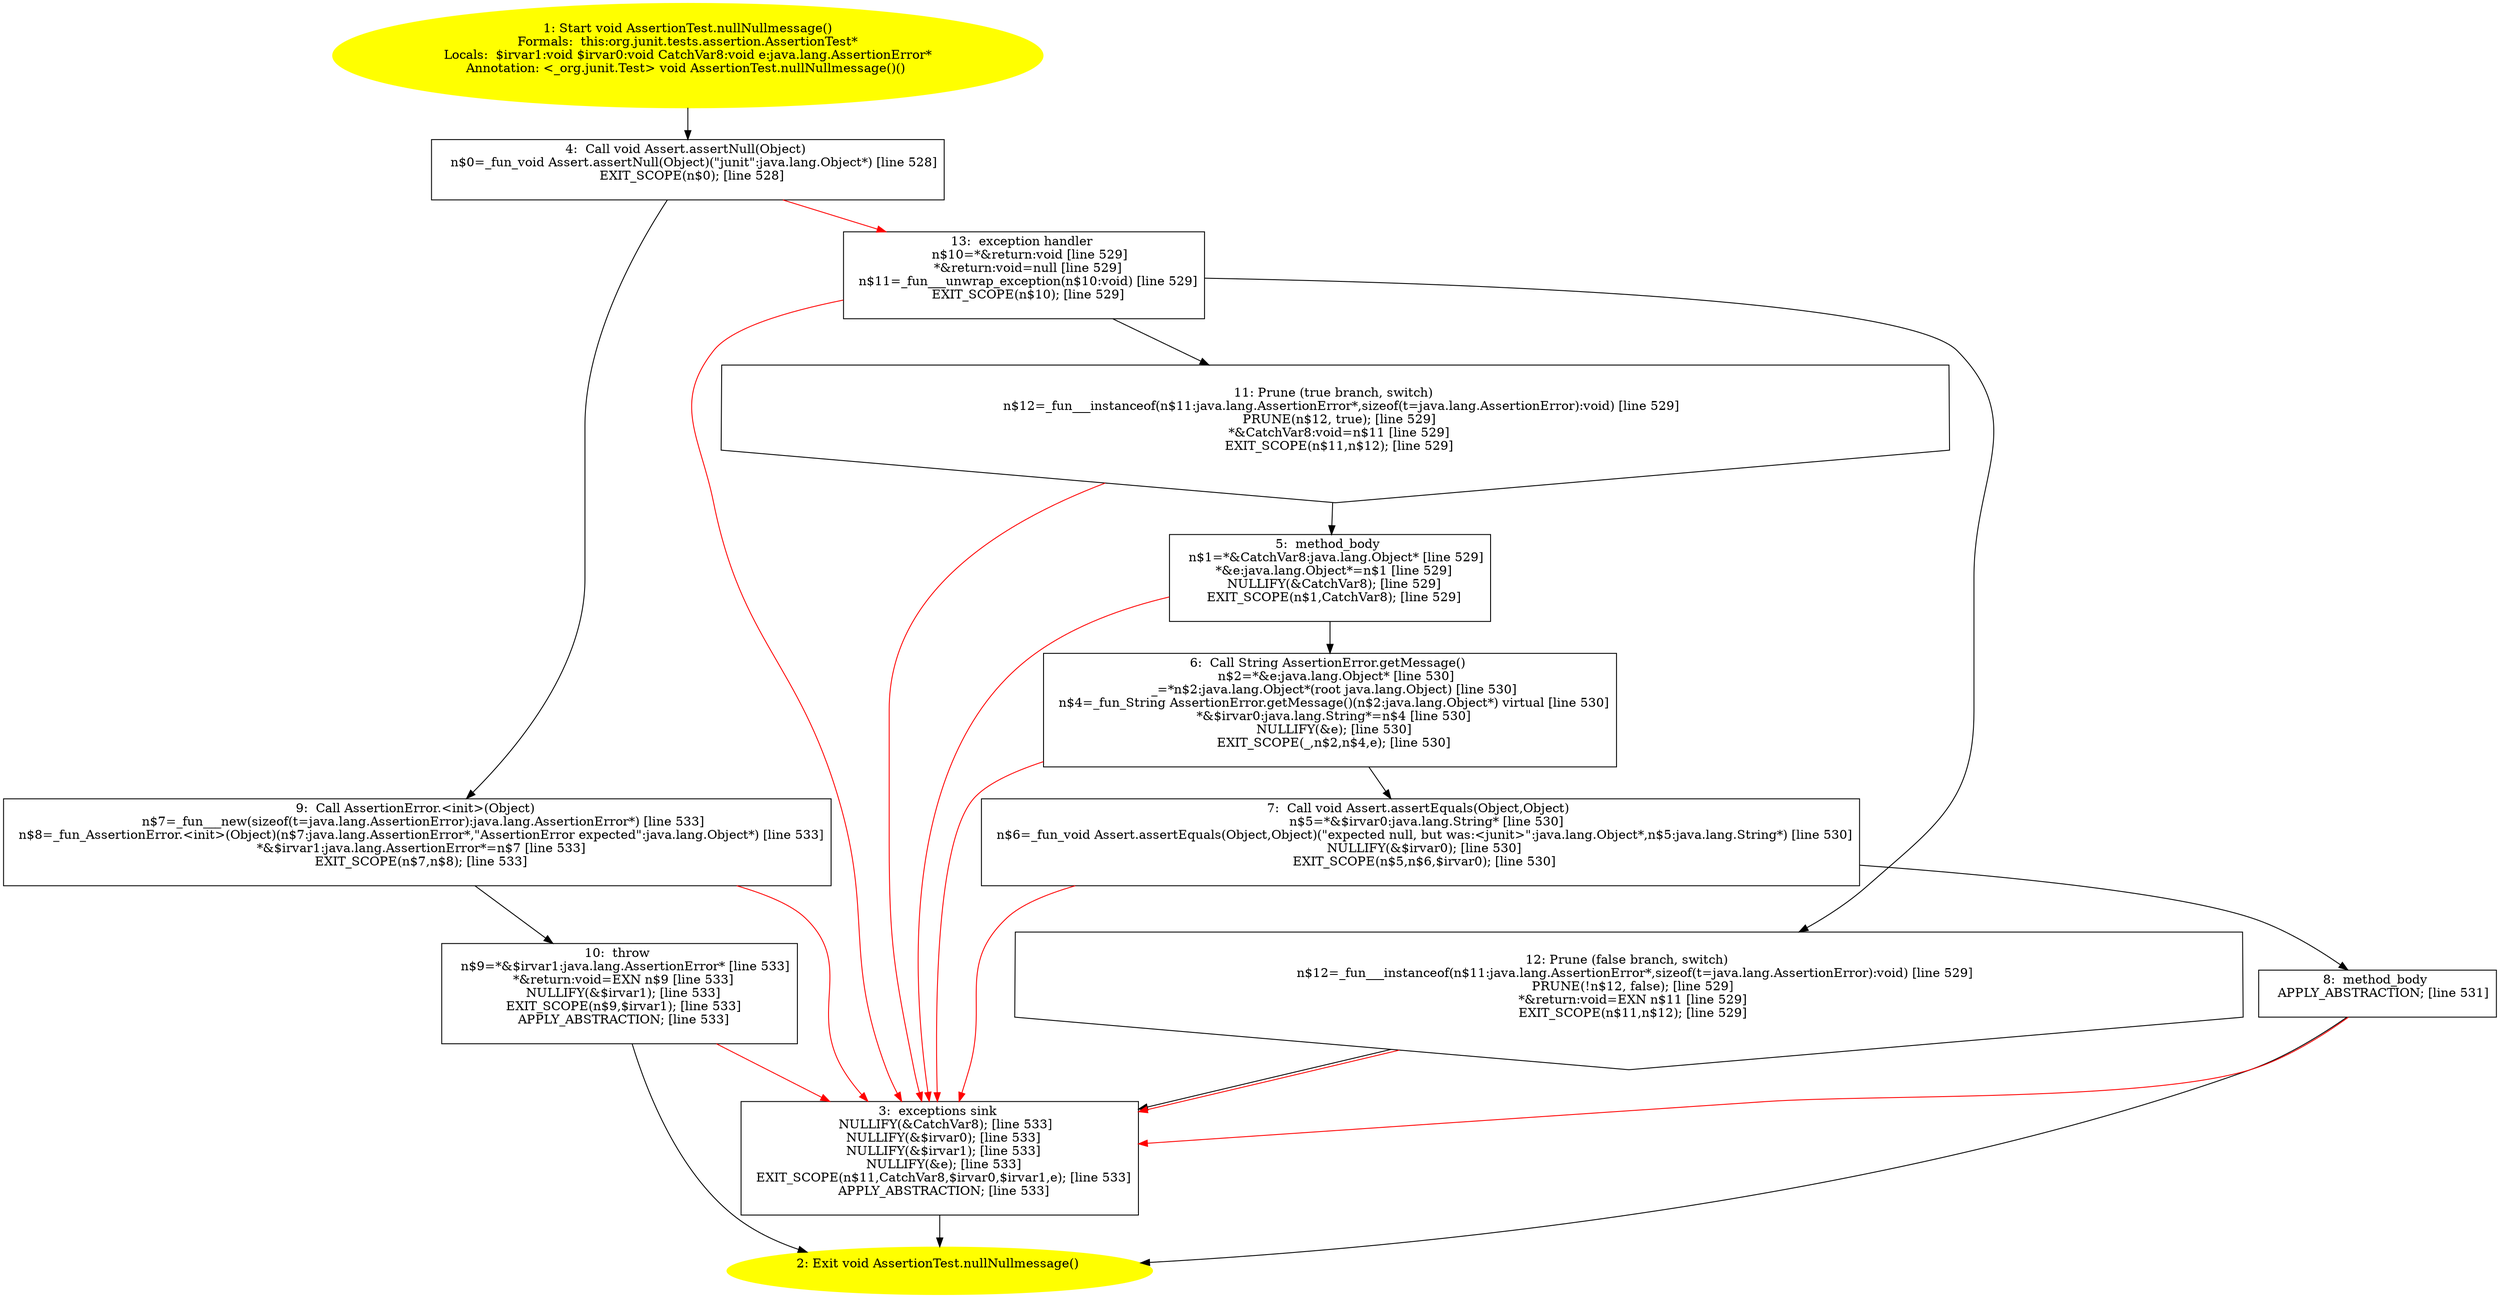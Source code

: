 /* @generated */
digraph cfg {
"org.junit.tests.assertion.AssertionTest.nullNullmessage():void.240dbf3f1ce9b330077d0843133b1bd3_1" [label="1: Start void AssertionTest.nullNullmessage()\nFormals:  this:org.junit.tests.assertion.AssertionTest*\nLocals:  $irvar1:void $irvar0:void CatchVar8:void e:java.lang.AssertionError*\nAnnotation: <_org.junit.Test> void AssertionTest.nullNullmessage()() \n  " color=yellow style=filled]
	

	 "org.junit.tests.assertion.AssertionTest.nullNullmessage():void.240dbf3f1ce9b330077d0843133b1bd3_1" -> "org.junit.tests.assertion.AssertionTest.nullNullmessage():void.240dbf3f1ce9b330077d0843133b1bd3_4" ;
"org.junit.tests.assertion.AssertionTest.nullNullmessage():void.240dbf3f1ce9b330077d0843133b1bd3_2" [label="2: Exit void AssertionTest.nullNullmessage() \n  " color=yellow style=filled]
	

"org.junit.tests.assertion.AssertionTest.nullNullmessage():void.240dbf3f1ce9b330077d0843133b1bd3_3" [label="3:  exceptions sink \n   NULLIFY(&CatchVar8); [line 533]\n  NULLIFY(&$irvar0); [line 533]\n  NULLIFY(&$irvar1); [line 533]\n  NULLIFY(&e); [line 533]\n  EXIT_SCOPE(n$11,CatchVar8,$irvar0,$irvar1,e); [line 533]\n  APPLY_ABSTRACTION; [line 533]\n " shape="box"]
	

	 "org.junit.tests.assertion.AssertionTest.nullNullmessage():void.240dbf3f1ce9b330077d0843133b1bd3_3" -> "org.junit.tests.assertion.AssertionTest.nullNullmessage():void.240dbf3f1ce9b330077d0843133b1bd3_2" ;
"org.junit.tests.assertion.AssertionTest.nullNullmessage():void.240dbf3f1ce9b330077d0843133b1bd3_4" [label="4:  Call void Assert.assertNull(Object) \n   n$0=_fun_void Assert.assertNull(Object)(\"junit\":java.lang.Object*) [line 528]\n  EXIT_SCOPE(n$0); [line 528]\n " shape="box"]
	

	 "org.junit.tests.assertion.AssertionTest.nullNullmessage():void.240dbf3f1ce9b330077d0843133b1bd3_4" -> "org.junit.tests.assertion.AssertionTest.nullNullmessage():void.240dbf3f1ce9b330077d0843133b1bd3_9" ;
	 "org.junit.tests.assertion.AssertionTest.nullNullmessage():void.240dbf3f1ce9b330077d0843133b1bd3_4" -> "org.junit.tests.assertion.AssertionTest.nullNullmessage():void.240dbf3f1ce9b330077d0843133b1bd3_13" [color="red" ];
"org.junit.tests.assertion.AssertionTest.nullNullmessage():void.240dbf3f1ce9b330077d0843133b1bd3_5" [label="5:  method_body \n   n$1=*&CatchVar8:java.lang.Object* [line 529]\n  *&e:java.lang.Object*=n$1 [line 529]\n  NULLIFY(&CatchVar8); [line 529]\n  EXIT_SCOPE(n$1,CatchVar8); [line 529]\n " shape="box"]
	

	 "org.junit.tests.assertion.AssertionTest.nullNullmessage():void.240dbf3f1ce9b330077d0843133b1bd3_5" -> "org.junit.tests.assertion.AssertionTest.nullNullmessage():void.240dbf3f1ce9b330077d0843133b1bd3_6" ;
	 "org.junit.tests.assertion.AssertionTest.nullNullmessage():void.240dbf3f1ce9b330077d0843133b1bd3_5" -> "org.junit.tests.assertion.AssertionTest.nullNullmessage():void.240dbf3f1ce9b330077d0843133b1bd3_3" [color="red" ];
"org.junit.tests.assertion.AssertionTest.nullNullmessage():void.240dbf3f1ce9b330077d0843133b1bd3_6" [label="6:  Call String AssertionError.getMessage() \n   n$2=*&e:java.lang.Object* [line 530]\n  _=*n$2:java.lang.Object*(root java.lang.Object) [line 530]\n  n$4=_fun_String AssertionError.getMessage()(n$2:java.lang.Object*) virtual [line 530]\n  *&$irvar0:java.lang.String*=n$4 [line 530]\n  NULLIFY(&e); [line 530]\n  EXIT_SCOPE(_,n$2,n$4,e); [line 530]\n " shape="box"]
	

	 "org.junit.tests.assertion.AssertionTest.nullNullmessage():void.240dbf3f1ce9b330077d0843133b1bd3_6" -> "org.junit.tests.assertion.AssertionTest.nullNullmessage():void.240dbf3f1ce9b330077d0843133b1bd3_7" ;
	 "org.junit.tests.assertion.AssertionTest.nullNullmessage():void.240dbf3f1ce9b330077d0843133b1bd3_6" -> "org.junit.tests.assertion.AssertionTest.nullNullmessage():void.240dbf3f1ce9b330077d0843133b1bd3_3" [color="red" ];
"org.junit.tests.assertion.AssertionTest.nullNullmessage():void.240dbf3f1ce9b330077d0843133b1bd3_7" [label="7:  Call void Assert.assertEquals(Object,Object) \n   n$5=*&$irvar0:java.lang.String* [line 530]\n  n$6=_fun_void Assert.assertEquals(Object,Object)(\"expected null, but was:<junit>\":java.lang.Object*,n$5:java.lang.String*) [line 530]\n  NULLIFY(&$irvar0); [line 530]\n  EXIT_SCOPE(n$5,n$6,$irvar0); [line 530]\n " shape="box"]
	

	 "org.junit.tests.assertion.AssertionTest.nullNullmessage():void.240dbf3f1ce9b330077d0843133b1bd3_7" -> "org.junit.tests.assertion.AssertionTest.nullNullmessage():void.240dbf3f1ce9b330077d0843133b1bd3_8" ;
	 "org.junit.tests.assertion.AssertionTest.nullNullmessage():void.240dbf3f1ce9b330077d0843133b1bd3_7" -> "org.junit.tests.assertion.AssertionTest.nullNullmessage():void.240dbf3f1ce9b330077d0843133b1bd3_3" [color="red" ];
"org.junit.tests.assertion.AssertionTest.nullNullmessage():void.240dbf3f1ce9b330077d0843133b1bd3_8" [label="8:  method_body \n   APPLY_ABSTRACTION; [line 531]\n " shape="box"]
	

	 "org.junit.tests.assertion.AssertionTest.nullNullmessage():void.240dbf3f1ce9b330077d0843133b1bd3_8" -> "org.junit.tests.assertion.AssertionTest.nullNullmessage():void.240dbf3f1ce9b330077d0843133b1bd3_2" ;
	 "org.junit.tests.assertion.AssertionTest.nullNullmessage():void.240dbf3f1ce9b330077d0843133b1bd3_8" -> "org.junit.tests.assertion.AssertionTest.nullNullmessage():void.240dbf3f1ce9b330077d0843133b1bd3_3" [color="red" ];
"org.junit.tests.assertion.AssertionTest.nullNullmessage():void.240dbf3f1ce9b330077d0843133b1bd3_9" [label="9:  Call AssertionError.<init>(Object) \n   n$7=_fun___new(sizeof(t=java.lang.AssertionError):java.lang.AssertionError*) [line 533]\n  n$8=_fun_AssertionError.<init>(Object)(n$7:java.lang.AssertionError*,\"AssertionError expected\":java.lang.Object*) [line 533]\n  *&$irvar1:java.lang.AssertionError*=n$7 [line 533]\n  EXIT_SCOPE(n$7,n$8); [line 533]\n " shape="box"]
	

	 "org.junit.tests.assertion.AssertionTest.nullNullmessage():void.240dbf3f1ce9b330077d0843133b1bd3_9" -> "org.junit.tests.assertion.AssertionTest.nullNullmessage():void.240dbf3f1ce9b330077d0843133b1bd3_10" ;
	 "org.junit.tests.assertion.AssertionTest.nullNullmessage():void.240dbf3f1ce9b330077d0843133b1bd3_9" -> "org.junit.tests.assertion.AssertionTest.nullNullmessage():void.240dbf3f1ce9b330077d0843133b1bd3_3" [color="red" ];
"org.junit.tests.assertion.AssertionTest.nullNullmessage():void.240dbf3f1ce9b330077d0843133b1bd3_10" [label="10:  throw \n   n$9=*&$irvar1:java.lang.AssertionError* [line 533]\n  *&return:void=EXN n$9 [line 533]\n  NULLIFY(&$irvar1); [line 533]\n  EXIT_SCOPE(n$9,$irvar1); [line 533]\n  APPLY_ABSTRACTION; [line 533]\n " shape="box"]
	

	 "org.junit.tests.assertion.AssertionTest.nullNullmessage():void.240dbf3f1ce9b330077d0843133b1bd3_10" -> "org.junit.tests.assertion.AssertionTest.nullNullmessage():void.240dbf3f1ce9b330077d0843133b1bd3_2" ;
	 "org.junit.tests.assertion.AssertionTest.nullNullmessage():void.240dbf3f1ce9b330077d0843133b1bd3_10" -> "org.junit.tests.assertion.AssertionTest.nullNullmessage():void.240dbf3f1ce9b330077d0843133b1bd3_3" [color="red" ];
"org.junit.tests.assertion.AssertionTest.nullNullmessage():void.240dbf3f1ce9b330077d0843133b1bd3_11" [label="11: Prune (true branch, switch) \n   n$12=_fun___instanceof(n$11:java.lang.AssertionError*,sizeof(t=java.lang.AssertionError):void) [line 529]\n  PRUNE(n$12, true); [line 529]\n  *&CatchVar8:void=n$11 [line 529]\n  EXIT_SCOPE(n$11,n$12); [line 529]\n " shape="invhouse"]
	

	 "org.junit.tests.assertion.AssertionTest.nullNullmessage():void.240dbf3f1ce9b330077d0843133b1bd3_11" -> "org.junit.tests.assertion.AssertionTest.nullNullmessage():void.240dbf3f1ce9b330077d0843133b1bd3_5" ;
	 "org.junit.tests.assertion.AssertionTest.nullNullmessage():void.240dbf3f1ce9b330077d0843133b1bd3_11" -> "org.junit.tests.assertion.AssertionTest.nullNullmessage():void.240dbf3f1ce9b330077d0843133b1bd3_3" [color="red" ];
"org.junit.tests.assertion.AssertionTest.nullNullmessage():void.240dbf3f1ce9b330077d0843133b1bd3_12" [label="12: Prune (false branch, switch) \n   n$12=_fun___instanceof(n$11:java.lang.AssertionError*,sizeof(t=java.lang.AssertionError):void) [line 529]\n  PRUNE(!n$12, false); [line 529]\n  *&return:void=EXN n$11 [line 529]\n  EXIT_SCOPE(n$11,n$12); [line 529]\n " shape="invhouse"]
	

	 "org.junit.tests.assertion.AssertionTest.nullNullmessage():void.240dbf3f1ce9b330077d0843133b1bd3_12" -> "org.junit.tests.assertion.AssertionTest.nullNullmessage():void.240dbf3f1ce9b330077d0843133b1bd3_3" ;
	 "org.junit.tests.assertion.AssertionTest.nullNullmessage():void.240dbf3f1ce9b330077d0843133b1bd3_12" -> "org.junit.tests.assertion.AssertionTest.nullNullmessage():void.240dbf3f1ce9b330077d0843133b1bd3_3" [color="red" ];
"org.junit.tests.assertion.AssertionTest.nullNullmessage():void.240dbf3f1ce9b330077d0843133b1bd3_13" [label="13:  exception handler \n   n$10=*&return:void [line 529]\n  *&return:void=null [line 529]\n  n$11=_fun___unwrap_exception(n$10:void) [line 529]\n  EXIT_SCOPE(n$10); [line 529]\n " shape="box"]
	

	 "org.junit.tests.assertion.AssertionTest.nullNullmessage():void.240dbf3f1ce9b330077d0843133b1bd3_13" -> "org.junit.tests.assertion.AssertionTest.nullNullmessage():void.240dbf3f1ce9b330077d0843133b1bd3_11" ;
	 "org.junit.tests.assertion.AssertionTest.nullNullmessage():void.240dbf3f1ce9b330077d0843133b1bd3_13" -> "org.junit.tests.assertion.AssertionTest.nullNullmessage():void.240dbf3f1ce9b330077d0843133b1bd3_12" ;
	 "org.junit.tests.assertion.AssertionTest.nullNullmessage():void.240dbf3f1ce9b330077d0843133b1bd3_13" -> "org.junit.tests.assertion.AssertionTest.nullNullmessage():void.240dbf3f1ce9b330077d0843133b1bd3_3" [color="red" ];
}
